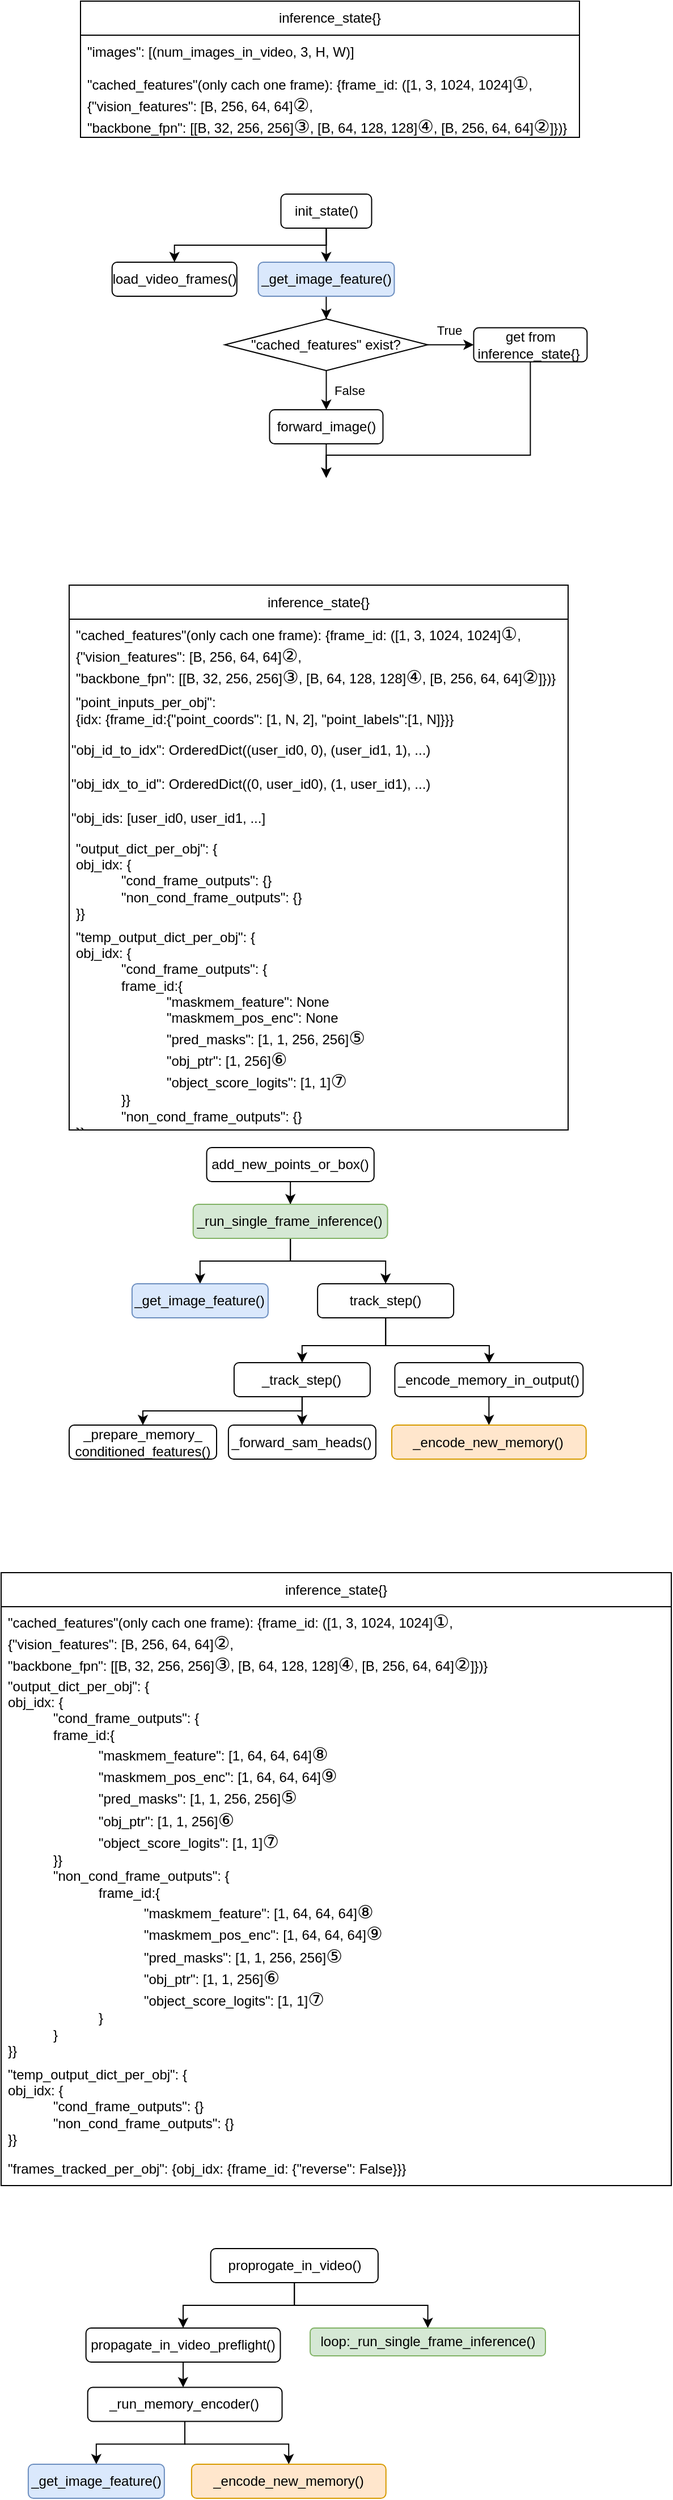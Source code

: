 <mxfile version="26.2.2">
  <diagram name="Page-1" id="90zGWC1KugrScvKNjO5u">
    <mxGraphModel dx="4711" dy="3804" grid="1" gridSize="10" guides="1" tooltips="1" connect="1" arrows="1" fold="1" page="1" pageScale="1" pageWidth="850" pageHeight="1100" math="1" shadow="0">
      <root>
        <mxCell id="0" />
        <mxCell id="1" parent="0" />
        <mxCell id="1BHp1x5xrMASlnG4zFDI-4" style="edgeStyle=orthogonalEdgeStyle;rounded=0;orthogonalLoop=1;jettySize=auto;html=1;entryX=0.5;entryY=0;entryDx=0;entryDy=0;" parent="1" source="1BHp1x5xrMASlnG4zFDI-1" edge="1">
          <mxGeometry relative="1" as="geometry">
            <mxPoint x="-523.27" y="-1740" as="targetPoint" />
          </mxGeometry>
        </mxCell>
        <mxCell id="1BHp1x5xrMASlnG4zFDI-1" value="forward_image()" style="rounded=1;whiteSpace=wrap;html=1;" parent="1" vertex="1">
          <mxGeometry x="-573.27" y="-1800" width="100" height="30" as="geometry" />
        </mxCell>
        <mxCell id="1BHp1x5xrMASlnG4zFDI-10" style="edgeStyle=elbowEdgeStyle;rounded=0;orthogonalLoop=1;jettySize=auto;html=1;exitX=0.5;exitY=1;exitDx=0;exitDy=0;elbow=vertical;" parent="1" source="1BHp1x5xrMASlnG4zFDI-2" target="1BHp1x5xrMASlnG4zFDI-9" edge="1">
          <mxGeometry relative="1" as="geometry" />
        </mxCell>
        <mxCell id="1BHp1x5xrMASlnG4zFDI-12" style="edgeStyle=orthogonalEdgeStyle;rounded=0;orthogonalLoop=1;jettySize=auto;html=1;entryX=0.5;entryY=0;entryDx=0;entryDy=0;" parent="1" source="1BHp1x5xrMASlnG4zFDI-2" target="1BHp1x5xrMASlnG4zFDI-11" edge="1">
          <mxGeometry relative="1" as="geometry" />
        </mxCell>
        <mxCell id="1BHp1x5xrMASlnG4zFDI-2" value="init_state()" style="rounded=1;whiteSpace=wrap;html=1;" parent="1" vertex="1">
          <mxGeometry x="-563.27" y="-1990" width="80" height="30" as="geometry" />
        </mxCell>
        <mxCell id="1BHp1x5xrMASlnG4zFDI-9" value="load_video_frames()" style="rounded=1;whiteSpace=wrap;html=1;" parent="1" vertex="1">
          <mxGeometry x="-712.15" y="-1930" width="110" height="30" as="geometry" />
        </mxCell>
        <mxCell id="1BHp1x5xrMASlnG4zFDI-14" style="edgeStyle=orthogonalEdgeStyle;rounded=0;orthogonalLoop=1;jettySize=auto;html=1;entryX=0.5;entryY=0;entryDx=0;entryDy=0;" parent="1" source="1BHp1x5xrMASlnG4zFDI-11" target="1BHp1x5xrMASlnG4zFDI-13" edge="1">
          <mxGeometry relative="1" as="geometry" />
        </mxCell>
        <mxCell id="1BHp1x5xrMASlnG4zFDI-11" value="_get_image_feature()" style="rounded=1;whiteSpace=wrap;html=1;fillColor=#dae8fc;strokeColor=#6c8ebf;" parent="1" vertex="1">
          <mxGeometry x="-583.27" y="-1930" width="120" height="30" as="geometry" />
        </mxCell>
        <mxCell id="1BHp1x5xrMASlnG4zFDI-15" style="edgeStyle=orthogonalEdgeStyle;rounded=0;orthogonalLoop=1;jettySize=auto;html=1;entryX=0.5;entryY=0;entryDx=0;entryDy=0;" parent="1" source="1BHp1x5xrMASlnG4zFDI-13" target="1BHp1x5xrMASlnG4zFDI-1" edge="1">
          <mxGeometry relative="1" as="geometry" />
        </mxCell>
        <mxCell id="1BHp1x5xrMASlnG4zFDI-16" value="False" style="edgeLabel;html=1;align=center;verticalAlign=middle;resizable=0;points=[];" parent="1BHp1x5xrMASlnG4zFDI-15" vertex="1" connectable="0">
          <mxGeometry x="-0.309" relative="1" as="geometry">
            <mxPoint x="20" y="5" as="offset" />
          </mxGeometry>
        </mxCell>
        <mxCell id="1BHp1x5xrMASlnG4zFDI-17" style="edgeStyle=orthogonalEdgeStyle;rounded=0;orthogonalLoop=1;jettySize=auto;html=1;entryX=0;entryY=0.5;entryDx=0;entryDy=0;" parent="1" source="1BHp1x5xrMASlnG4zFDI-13" target="1BHp1x5xrMASlnG4zFDI-19" edge="1">
          <mxGeometry relative="1" as="geometry">
            <mxPoint x="-373.27" y="-1857.25" as="targetPoint" />
          </mxGeometry>
        </mxCell>
        <mxCell id="1BHp1x5xrMASlnG4zFDI-18" value="True" style="edgeLabel;html=1;align=center;verticalAlign=middle;resizable=0;points=[];" parent="1BHp1x5xrMASlnG4zFDI-17" vertex="1" connectable="0">
          <mxGeometry x="-0.086" y="-1" relative="1" as="geometry">
            <mxPoint y="-14" as="offset" />
          </mxGeometry>
        </mxCell>
        <mxCell id="1BHp1x5xrMASlnG4zFDI-13" value="&quot;cached_features&quot; exist?" style="rhombus;whiteSpace=wrap;html=1;" parent="1" vertex="1">
          <mxGeometry x="-612.71" y="-1880" width="178.88" height="45.5" as="geometry" />
        </mxCell>
        <mxCell id="1BHp1x5xrMASlnG4zFDI-40" style="edgeStyle=orthogonalEdgeStyle;rounded=0;orthogonalLoop=1;jettySize=auto;html=1;entryX=0.5;entryY=0;entryDx=0;entryDy=0;" parent="1" source="1BHp1x5xrMASlnG4zFDI-19" edge="1">
          <mxGeometry relative="1" as="geometry">
            <Array as="points">
              <mxPoint x="-343.27" y="-1760" />
              <mxPoint x="-523.27" y="-1760" />
            </Array>
            <mxPoint x="-523.27" y="-1740" as="targetPoint" />
          </mxGeometry>
        </mxCell>
        <mxCell id="1BHp1x5xrMASlnG4zFDI-19" value="get from inference_state{}&amp;nbsp;" style="rounded=1;whiteSpace=wrap;html=1;" parent="1" vertex="1">
          <mxGeometry x="-393.27" y="-1872.25" width="100" height="30" as="geometry" />
        </mxCell>
        <mxCell id="1BHp1x5xrMASlnG4zFDI-51" style="edgeStyle=orthogonalEdgeStyle;rounded=0;orthogonalLoop=1;jettySize=auto;html=1;entryX=0.5;entryY=0;entryDx=0;entryDy=0;" parent="1" source="1BHp1x5xrMASlnG4zFDI-41" target="1BHp1x5xrMASlnG4zFDI-49" edge="1">
          <mxGeometry relative="1" as="geometry" />
        </mxCell>
        <mxCell id="1BHp1x5xrMASlnG4zFDI-41" value="add_new_points_or_box()" style="rounded=1;whiteSpace=wrap;html=1;" parent="1" vertex="1">
          <mxGeometry x="-628.75" y="-1150" width="147.62" height="30" as="geometry" />
        </mxCell>
        <mxCell id="1BHp1x5xrMASlnG4zFDI-53" style="edgeStyle=orthogonalEdgeStyle;rounded=0;orthogonalLoop=1;jettySize=auto;html=1;entryX=0.5;entryY=0;entryDx=0;entryDy=0;" parent="1" source="1BHp1x5xrMASlnG4zFDI-49" target="1BHp1x5xrMASlnG4zFDI-52" edge="1">
          <mxGeometry relative="1" as="geometry" />
        </mxCell>
        <mxCell id="1BHp1x5xrMASlnG4zFDI-55" style="edgeStyle=orthogonalEdgeStyle;rounded=0;orthogonalLoop=1;jettySize=auto;html=1;entryX=0.5;entryY=0;entryDx=0;entryDy=0;" parent="1" source="1BHp1x5xrMASlnG4zFDI-49" target="1BHp1x5xrMASlnG4zFDI-54" edge="1">
          <mxGeometry relative="1" as="geometry" />
        </mxCell>
        <mxCell id="1BHp1x5xrMASlnG4zFDI-49" value="_run_single_frame_inference()" style="rounded=1;whiteSpace=wrap;html=1;fillColor=#d5e8d4;strokeColor=#82b366;" parent="1" vertex="1">
          <mxGeometry x="-640.65" y="-1100" width="171.43" height="30" as="geometry" />
        </mxCell>
        <mxCell id="1BHp1x5xrMASlnG4zFDI-52" value="_get_image_feature()" style="rounded=1;whiteSpace=wrap;html=1;fillColor=#dae8fc;strokeColor=#6c8ebf;" parent="1" vertex="1">
          <mxGeometry x="-694.56" y="-1030" width="120" height="30" as="geometry" />
        </mxCell>
        <mxCell id="1BHp1x5xrMASlnG4zFDI-58" style="edgeStyle=orthogonalEdgeStyle;rounded=0;orthogonalLoop=1;jettySize=auto;html=1;entryX=0.5;entryY=0;entryDx=0;entryDy=0;" parent="1" source="1BHp1x5xrMASlnG4zFDI-54" target="1BHp1x5xrMASlnG4zFDI-56" edge="1">
          <mxGeometry relative="1" as="geometry">
            <Array as="points">
              <mxPoint x="-470.56" y="-975.5" />
              <mxPoint x="-544.56" y="-975.5" />
            </Array>
          </mxGeometry>
        </mxCell>
        <mxCell id="1BHp1x5xrMASlnG4zFDI-59" style="edgeStyle=orthogonalEdgeStyle;rounded=0;orthogonalLoop=1;jettySize=auto;html=1;entryX=0.501;entryY=0.014;entryDx=0;entryDy=0;entryPerimeter=0;" parent="1" source="1BHp1x5xrMASlnG4zFDI-54" target="1BHp1x5xrMASlnG4zFDI-57" edge="1">
          <mxGeometry relative="1" as="geometry">
            <Array as="points">
              <mxPoint x="-470.56" y="-975.5" />
              <mxPoint x="-379.56" y="-975.5" />
              <mxPoint x="-379.56" y="-965.5" />
              <mxPoint x="-379.56" y="-965.5" />
            </Array>
          </mxGeometry>
        </mxCell>
        <mxCell id="1BHp1x5xrMASlnG4zFDI-54" value="track_step()" style="rounded=1;whiteSpace=wrap;html=1;" parent="1" vertex="1">
          <mxGeometry x="-530.94" y="-1030" width="120" height="30" as="geometry" />
        </mxCell>
        <mxCell id="1BHp1x5xrMASlnG4zFDI-62" style="edgeStyle=orthogonalEdgeStyle;rounded=0;orthogonalLoop=1;jettySize=auto;html=1;entryX=0.5;entryY=0;entryDx=0;entryDy=0;" parent="1" source="1BHp1x5xrMASlnG4zFDI-56" target="1BHp1x5xrMASlnG4zFDI-61" edge="1">
          <mxGeometry relative="1" as="geometry" />
        </mxCell>
        <mxCell id="1BHp1x5xrMASlnG4zFDI-63" style="edgeStyle=elbowEdgeStyle;rounded=0;orthogonalLoop=1;jettySize=auto;html=1;exitX=0.5;exitY=1;exitDx=0;exitDy=0;entryX=0.5;entryY=0;entryDx=0;entryDy=0;elbow=vertical;" parent="1" source="1BHp1x5xrMASlnG4zFDI-56" target="1BHp1x5xrMASlnG4zFDI-60" edge="1">
          <mxGeometry relative="1" as="geometry" />
        </mxCell>
        <mxCell id="1BHp1x5xrMASlnG4zFDI-56" value="_track_step()" style="rounded=1;whiteSpace=wrap;html=1;" parent="1" vertex="1">
          <mxGeometry x="-604.56" y="-960.5" width="120" height="30" as="geometry" />
        </mxCell>
        <mxCell id="R3hHPSUkQKhepAJ5HueX-5" style="edgeStyle=orthogonalEdgeStyle;rounded=0;orthogonalLoop=1;jettySize=auto;html=1;entryX=0.5;entryY=0;entryDx=0;entryDy=0;" parent="1" source="1BHp1x5xrMASlnG4zFDI-57" target="R3hHPSUkQKhepAJ5HueX-4" edge="1">
          <mxGeometry relative="1" as="geometry" />
        </mxCell>
        <mxCell id="1BHp1x5xrMASlnG4zFDI-57" value="_encode_memory_in_output()" style="rounded=1;whiteSpace=wrap;html=1;" parent="1" vertex="1">
          <mxGeometry x="-462.81" y="-960.5" width="166" height="30" as="geometry" />
        </mxCell>
        <mxCell id="1BHp1x5xrMASlnG4zFDI-60" value="_prepare_memory&lt;span style=&quot;background-color: transparent; color: light-dark(rgb(0, 0, 0), rgb(255, 255, 255));&quot;&gt;_&lt;/span&gt;&lt;div&gt;&lt;span style=&quot;background-color: transparent; color: light-dark(rgb(0, 0, 0), rgb(255, 255, 255));&quot;&gt;conditioned_features()&lt;/span&gt;&lt;/div&gt;" style="rounded=1;whiteSpace=wrap;html=1;" parent="1" vertex="1">
          <mxGeometry x="-750" y="-905.5" width="130" height="30" as="geometry" />
        </mxCell>
        <mxCell id="1BHp1x5xrMASlnG4zFDI-61" value="&lt;div&gt;&lt;span style=&quot;background-color: transparent; color: light-dark(rgb(0, 0, 0), rgb(255, 255, 255));&quot;&gt;_forward_sam_heads()&lt;/span&gt;&lt;/div&gt;" style="rounded=1;whiteSpace=wrap;html=1;" parent="1" vertex="1">
          <mxGeometry x="-609.56" y="-905.5" width="130" height="30" as="geometry" />
        </mxCell>
        <mxCell id="pUKcsU2A9KQZMIsi_CL6-5" style="edgeStyle=orthogonalEdgeStyle;rounded=0;orthogonalLoop=1;jettySize=auto;html=1;entryX=0.5;entryY=0;entryDx=0;entryDy=0;" parent="1" source="pUKcsU2A9KQZMIsi_CL6-4" target="pUKcsU2A9KQZMIsi_CL6-7" edge="1">
          <mxGeometry relative="1" as="geometry">
            <mxPoint x="-551.38" y="-125.5" as="targetPoint" />
          </mxGeometry>
        </mxCell>
        <mxCell id="pUKcsU2A9KQZMIsi_CL6-8" style="edgeStyle=orthogonalEdgeStyle;rounded=0;orthogonalLoop=1;jettySize=auto;html=1;" parent="1" source="pUKcsU2A9KQZMIsi_CL6-4" target="pUKcsU2A9KQZMIsi_CL6-6" edge="1">
          <mxGeometry relative="1" as="geometry" />
        </mxCell>
        <mxCell id="pUKcsU2A9KQZMIsi_CL6-4" value="proprogate_in_video()" style="rounded=1;whiteSpace=wrap;html=1;" parent="1" vertex="1">
          <mxGeometry x="-625.19" y="-180" width="147.62" height="30" as="geometry" />
        </mxCell>
        <mxCell id="pUKcsU2A9KQZMIsi_CL6-9" style="edgeStyle=orthogonalEdgeStyle;rounded=0;orthogonalLoop=1;jettySize=auto;html=1;" parent="1" source="pUKcsU2A9KQZMIsi_CL6-6" edge="1">
          <mxGeometry relative="1" as="geometry">
            <mxPoint x="-649.475" y="-57.75" as="targetPoint" />
          </mxGeometry>
        </mxCell>
        <mxCell id="pUKcsU2A9KQZMIsi_CL6-6" value="propagate_in_video_preflight()" style="rounded=1;whiteSpace=wrap;html=1;" parent="1" vertex="1">
          <mxGeometry x="-735.19" y="-110" width="171.43" height="30" as="geometry" />
        </mxCell>
        <mxCell id="pUKcsU2A9KQZMIsi_CL6-7" value="loop:_run_single_frame_inference()" style="rounded=1;whiteSpace=wrap;html=1;fillColor=#d5e8d4;strokeColor=#82b366;" parent="1" vertex="1">
          <mxGeometry x="-537.48" y="-110" width="207.48" height="24.5" as="geometry" />
        </mxCell>
        <mxCell id="pUKcsU2A9KQZMIsi_CL6-11" style="edgeStyle=orthogonalEdgeStyle;rounded=0;orthogonalLoop=1;jettySize=auto;html=1;entryX=0.5;entryY=0;entryDx=0;entryDy=0;" parent="1" source="pUKcsU2A9KQZMIsi_CL6-10" target="pUKcsU2A9KQZMIsi_CL6-12" edge="1">
          <mxGeometry relative="1" as="geometry">
            <mxPoint x="-647.955" y="2.25" as="targetPoint" />
          </mxGeometry>
        </mxCell>
        <mxCell id="pUKcsU2A9KQZMIsi_CL6-89" style="edgeStyle=orthogonalEdgeStyle;rounded=0;orthogonalLoop=1;jettySize=auto;html=1;entryX=0.5;entryY=0;entryDx=0;entryDy=0;" parent="1" source="pUKcsU2A9KQZMIsi_CL6-10" target="pUKcsU2A9KQZMIsi_CL6-88" edge="1">
          <mxGeometry relative="1" as="geometry" />
        </mxCell>
        <mxCell id="pUKcsU2A9KQZMIsi_CL6-10" value="_run_memory_encoder()" style="rounded=1;whiteSpace=wrap;html=1;" parent="1" vertex="1">
          <mxGeometry x="-733.67" y="-57.75" width="171.43" height="30" as="geometry" />
        </mxCell>
        <mxCell id="pUKcsU2A9KQZMIsi_CL6-12" value="_encode_new_memory()" style="rounded=1;whiteSpace=wrap;html=1;fillColor=#ffe6cc;strokeColor=#d79b00;" parent="1" vertex="1">
          <mxGeometry x="-642.07" y="10" width="171.43" height="30" as="geometry" />
        </mxCell>
        <mxCell id="pUKcsU2A9KQZMIsi_CL6-88" value="_get_image_feature()" style="rounded=1;whiteSpace=wrap;html=1;fillColor=#dae8fc;strokeColor=#6c8ebf;" parent="1" vertex="1">
          <mxGeometry x="-786.07" y="10" width="120" height="30" as="geometry" />
        </mxCell>
        <mxCell id="pUKcsU2A9KQZMIsi_CL6-90" value="inference_state{}" style="swimlane;fontStyle=0;childLayout=stackLayout;horizontal=1;startSize=30;horizontalStack=0;resizeParent=1;resizeParentMax=0;resizeLast=0;collapsible=1;marginBottom=0;whiteSpace=wrap;html=1;" parent="1" vertex="1">
          <mxGeometry x="-810" y="-775.5" width="591" height="540" as="geometry">
            <mxRectangle x="40" y="-470" width="130" height="30" as="alternateBounds" />
          </mxGeometry>
        </mxCell>
        <mxCell id="guHkgU0TJHjM7RDU8Eag-1" value="&quot;cached_features&quot;(only cach one frame): {frame_&lt;span style=&quot;background-color: transparent; color: light-dark(rgb(0, 0, 0), rgb(255, 255, 255));&quot;&gt;id:&amp;nbsp;&lt;/span&gt;&lt;span style=&quot;background-color: transparent; color: light-dark(rgb(0, 0, 0), rgb(255, 255, 255));&quot;&gt;(&lt;/span&gt;&lt;span style=&quot;background-color: transparent; color: light-dark(rgb(0, 0, 0), rgb(255, 255, 255));&quot;&gt;[1, 3, 1024, 1024]&lt;/span&gt;&lt;span style=&quot;font-family: &amp;quot;Times New Roman&amp;quot;; font-size: medium; text-align: center;&quot;&gt;①&lt;/span&gt;&lt;span style=&quot;background-color: transparent; color: light-dark(rgb(0, 0, 0), rgb(255, 255, 255));&quot;&gt;,&amp;nbsp;&lt;/span&gt;&lt;div&gt;&lt;div&gt;&lt;span style=&quot;background-color: transparent; color: light-dark(rgb(0, 0, 0), rgb(255, 255, 255));&quot;&gt;{&lt;/span&gt;&lt;span style=&quot;background-color: transparent; color: light-dark(rgb(0, 0, 0), rgb(255, 255, 255));&quot;&gt;&quot;vision_features&quot;: [B, 256, 64, 64]&lt;/span&gt;&lt;span style=&quot;font-family: &amp;quot;Times New Roman&amp;quot;; font-size: medium; text-align: center; background-color: transparent; color: light-dark(rgb(0, 0, 0), rgb(255, 255, 255));&quot;&gt;②&lt;/span&gt;&lt;span style=&quot;background-color: transparent; color: light-dark(rgb(0, 0, 0), rgb(255, 255, 255));&quot;&gt;,&lt;/span&gt;&lt;/div&gt;&lt;/div&gt;&lt;div&gt;&lt;div&gt;&quot;backbone_fpn&quot;: [[B, 32, 256, 256]&lt;span style=&quot;font-family: &amp;quot;Times New Roman&amp;quot;; font-size: medium; text-align: center; background-color: transparent; color: light-dark(rgb(0, 0, 0), rgb(255, 255, 255));&quot;&gt;③&lt;/span&gt;&lt;span style=&quot;background-color: transparent; color: light-dark(rgb(0, 0, 0), rgb(255, 255, 255));&quot;&gt;, [B, 64, 128, 128]&lt;/span&gt;&lt;span style=&quot;font-family: &amp;quot;Times New Roman&amp;quot;; font-size: medium; text-align: center; background-color: transparent; color: light-dark(rgb(0, 0, 0), rgb(255, 255, 255));&quot;&gt;④&lt;/span&gt;&lt;span style=&quot;background-color: transparent; color: light-dark(rgb(0, 0, 0), rgb(255, 255, 255));&quot;&gt;, [B, 256, 64, 64]&lt;/span&gt;&lt;span style=&quot;font-family: &amp;quot;Times New Roman&amp;quot;; font-size: medium; text-align: center;&quot;&gt;②&lt;/span&gt;&lt;span style=&quot;background-color: transparent; color: light-dark(rgb(0, 0, 0), rgb(255, 255, 255));&quot;&gt;]&lt;/span&gt;&lt;span style=&quot;background-color: transparent; color: light-dark(rgb(0, 0, 0), rgb(255, 255, 255));&quot;&gt;}&lt;/span&gt;&lt;span style=&quot;background-color: transparent; color: light-dark(rgb(0, 0, 0), rgb(255, 255, 255));&quot;&gt;)}&lt;/span&gt;&lt;/div&gt;&lt;/div&gt;" style="text;strokeColor=none;fillColor=none;align=left;verticalAlign=middle;spacingLeft=4;spacingRight=4;overflow=hidden;points=[[0,0.5],[1,0.5]];portConstraint=eastwest;rotatable=0;whiteSpace=wrap;html=1;" parent="pUKcsU2A9KQZMIsi_CL6-90" vertex="1">
          <mxGeometry y="30" width="591" height="60" as="geometry" />
        </mxCell>
        <mxCell id="pUKcsU2A9KQZMIsi_CL6-92" value="&quot;output_dict_per_obj&quot;: {&lt;div&gt;obj_idx&lt;span style=&quot;background-color: transparent; color: light-dark(rgb(0, 0, 0), rgb(255, 255, 255));&quot;&gt;: {&lt;/span&gt;&lt;/div&gt;&lt;blockquote style=&quot;margin: 0 0 0 40px; border: none; padding: 0px;&quot;&gt;&lt;div&gt;&lt;span style=&quot;background-color: transparent; color: light-dark(rgb(0, 0, 0), rgb(255, 255, 255));&quot;&gt;&quot;cond_frame_outputs&quot;: {&lt;/span&gt;&lt;/div&gt;&lt;div&gt;&lt;span style=&quot;background-color: transparent; color: light-dark(rgb(0, 0, 0), rgb(255, 255, 255));&quot;&gt;frame_id:{&lt;/span&gt;&lt;/div&gt;&lt;/blockquote&gt;&lt;blockquote style=&quot;margin: 0 0 0 40px; border: none; padding: 0px;&quot;&gt;&lt;blockquote style=&quot;margin: 0 0 0 40px; border: none; padding: 0px;&quot;&gt;&lt;div&gt;&lt;span style=&quot;background-color: transparent; color: light-dark(rgb(0, 0, 0), rgb(255, 255, 255));&quot;&gt;&quot;maskmem_feature&quot;: [1, 64, 64, 64]&lt;/span&gt;&lt;span style=&quot;font-family: &amp;quot;Times New Roman&amp;quot;; font-size: medium; text-align: center; background-color: transparent; color: light-dark(rgb(0, 0, 0), rgb(255, 255, 255));&quot;&gt;⑧&lt;/span&gt;&lt;/div&gt;&lt;/blockquote&gt;&lt;blockquote style=&quot;margin: 0 0 0 40px; border: none; padding: 0px;&quot;&gt;&lt;div&gt;&lt;span style=&quot;background-color: transparent; color: light-dark(rgb(0, 0, 0), rgb(255, 255, 255));&quot;&gt;&quot;maskmem_pos_enc&quot;: [&lt;/span&gt;&lt;span style=&quot;background-color: transparent; color: light-dark(rgb(0, 0, 0), rgb(255, 255, 255));&quot;&gt;1, 64, 64, 64&lt;/span&gt;&lt;span style=&quot;background-color: transparent; color: light-dark(rgb(0, 0, 0), rgb(255, 255, 255));&quot;&gt;]&lt;/span&gt;&lt;span style=&quot;font-family: &amp;quot;Times New Roman&amp;quot;; font-size: medium; text-align: center; background-color: transparent; color: light-dark(rgb(0, 0, 0), rgb(255, 255, 255));&quot;&gt;⑨&lt;/span&gt;&lt;/div&gt;&lt;/blockquote&gt;&lt;blockquote style=&quot;margin: 0 0 0 40px; border: none; padding: 0px;&quot;&gt;&lt;div&gt;&lt;span style=&quot;background-color: transparent; color: light-dark(rgb(0, 0, 0), rgb(255, 255, 255));&quot;&gt;&quot;pred_masks&quot;: [1, 1, 256, 256]&lt;/span&gt;&lt;span style=&quot;font-family: &amp;quot;Times New Roman&amp;quot;; font-size: medium; text-align: center; background-color: transparent; color: light-dark(rgb(0, 0, 0), rgb(255, 255, 255));&quot;&gt;⑤&lt;/span&gt;&lt;/div&gt;&lt;div&gt;&lt;span style=&quot;background-color: transparent; color: light-dark(rgb(0, 0, 0), rgb(255, 255, 255));&quot;&gt;&quot;obj_ptr&quot;: [1, 1, 256]&lt;/span&gt;&lt;span style=&quot;font-family: &amp;quot;Times New Roman&amp;quot;; font-size: medium; text-align: center; background-color: transparent; color: light-dark(rgb(0, 0, 0), rgb(255, 255, 255));&quot;&gt;⑥&lt;/span&gt;&lt;/div&gt;&lt;div&gt;&lt;span style=&quot;background-color: transparent; color: light-dark(rgb(0, 0, 0), rgb(255, 255, 255));&quot;&gt;&quot;object_score_logits&quot;: [1, 1]&lt;/span&gt;&lt;span style=&quot;font-family: &amp;quot;Times New Roman&amp;quot;; font-size: medium; text-align: center; background-color: transparent; color: light-dark(rgb(0, 0, 0), rgb(255, 255, 255));&quot;&gt;⑦&lt;/span&gt;&lt;/div&gt;&lt;/blockquote&gt;&lt;/blockquote&gt;&lt;blockquote style=&quot;margin: 0 0 0 40px; border: none; padding: 0px;&quot;&gt;&lt;div&gt;&lt;span style=&quot;background-color: transparent; color: light-dark(rgb(0, 0, 0), rgb(255, 255, 255));&quot;&gt;}&lt;/span&gt;&lt;span style=&quot;background-color: transparent; color: light-dark(rgb(0, 0, 0), rgb(255, 255, 255));&quot;&gt;}&lt;/span&gt;&lt;/div&gt;&lt;div&gt;&lt;span style=&quot;background-color: transparent; color: light-dark(rgb(0, 0, 0), rgb(255, 255, 255));&quot;&gt;&quot;non_&lt;/span&gt;&lt;span style=&quot;background-color: transparent; color: light-dark(rgb(0, 0, 0), rgb(255, 255, 255));&quot;&gt;cond_frame_outputs&lt;/span&gt;&lt;span style=&quot;background-color: transparent; color: light-dark(rgb(0, 0, 0), rgb(255, 255, 255));&quot;&gt;&quot;: {&lt;/span&gt;&lt;blockquote style=&quot;margin: 0px 0px 0px 40px; border: none; padding: 0px;&quot;&gt;&lt;span style=&quot;background-color: transparent; color: light-dark(rgb(0, 0, 0), rgb(255, 255, 255));&quot;&gt;frame_id:{&lt;/span&gt;&lt;/blockquote&gt;&lt;blockquote style=&quot;margin: 0px 0px 0px 40px; border: none; padding: 0px;&quot;&gt;&lt;blockquote style=&quot;margin: 0px 0px 0px 40px; border: none; padding: 0px;&quot;&gt;&lt;span style=&quot;background-color: transparent; color: light-dark(rgb(0, 0, 0), rgb(255, 255, 255));&quot;&gt;&quot;maskmem_feature&quot;: [1, 64, 64, 64]&lt;/span&gt;&lt;span style=&quot;font-family: &amp;quot;Times New Roman&amp;quot;; font-size: medium; text-align: center; background-color: transparent; color: light-dark(rgb(0, 0, 0), rgb(255, 255, 255));&quot;&gt;⑧&lt;/span&gt;&lt;/blockquote&gt;&lt;blockquote style=&quot;margin: 0px 0px 0px 40px; border: none; padding: 0px;&quot;&gt;&lt;span style=&quot;background-color: transparent; color: light-dark(rgb(0, 0, 0), rgb(255, 255, 255));&quot;&gt;&quot;maskmem_pos_enc&quot;: [&lt;/span&gt;&lt;span style=&quot;background-color: transparent; color: light-dark(rgb(0, 0, 0), rgb(255, 255, 255));&quot;&gt;1, 64, 64, 64&lt;/span&gt;&lt;span style=&quot;background-color: transparent; color: light-dark(rgb(0, 0, 0), rgb(255, 255, 255));&quot;&gt;]&lt;/span&gt;&lt;span style=&quot;font-family: &amp;quot;Times New Roman&amp;quot;; font-size: medium; text-align: center; background-color: transparent; color: light-dark(rgb(0, 0, 0), rgb(255, 255, 255));&quot;&gt;⑨&lt;/span&gt;&lt;/blockquote&gt;&lt;blockquote style=&quot;margin: 0px 0px 0px 40px; border: none; padding: 0px;&quot;&gt;&lt;div&gt;&lt;span style=&quot;background-color: transparent; color: light-dark(rgb(0, 0, 0), rgb(255, 255, 255));&quot;&gt;&quot;pred_masks&quot;: [1, 1, 256, 256]&lt;/span&gt;&lt;span style=&quot;font-family: &amp;quot;Times New Roman&amp;quot;; font-size: medium; text-align: center; background-color: transparent; color: light-dark(rgb(0, 0, 0), rgb(255, 255, 255));&quot;&gt;⑤&lt;/span&gt;&lt;/div&gt;&lt;div&gt;&lt;span style=&quot;background-color: transparent; color: light-dark(rgb(0, 0, 0), rgb(255, 255, 255));&quot;&gt;&quot;obj_ptr&quot;: [1, 1, 256]&lt;/span&gt;&lt;span style=&quot;font-family: &amp;quot;Times New Roman&amp;quot;; font-size: medium; text-align: center; background-color: transparent; color: light-dark(rgb(0, 0, 0), rgb(255, 255, 255));&quot;&gt;⑥&lt;/span&gt;&lt;/div&gt;&lt;div&gt;&lt;span style=&quot;background-color: transparent; color: light-dark(rgb(0, 0, 0), rgb(255, 255, 255));&quot;&gt;&quot;object_score_logits&quot;: [1, 1]&lt;/span&gt;&lt;span style=&quot;font-family: &amp;quot;Times New Roman&amp;quot;; font-size: medium; text-align: center; background-color: transparent; color: light-dark(rgb(0, 0, 0), rgb(255, 255, 255));&quot;&gt;⑦&lt;/span&gt;&lt;/div&gt;&lt;/blockquote&gt;&lt;/blockquote&gt;&lt;blockquote style=&quot;margin: 0px 0px 0px 40px; border: none; padding: 0px;&quot;&gt;&lt;span style=&quot;background-color: transparent; color: light-dark(rgb(0, 0, 0), rgb(255, 255, 255));&quot;&gt;}&lt;/span&gt;&lt;/blockquote&gt;&lt;span style=&quot;background-color: transparent; color: light-dark(rgb(0, 0, 0), rgb(255, 255, 255));&quot;&gt;}&lt;/span&gt;&lt;/div&gt;&lt;/blockquote&gt;&lt;span style=&quot;background-color: transparent; color: light-dark(rgb(0, 0, 0), rgb(255, 255, 255));&quot;&gt;}}&lt;/span&gt;&lt;br&gt;&lt;blockquote style=&quot;margin: 0 0 0 40px; border: none; padding: 0px;&quot;&gt;&lt;div&gt;&lt;br&gt;&lt;/div&gt;&lt;/blockquote&gt;" style="text;strokeColor=none;fillColor=none;align=left;verticalAlign=middle;spacingLeft=4;spacingRight=4;overflow=hidden;points=[[0,0.5],[1,0.5]];portConstraint=eastwest;rotatable=0;whiteSpace=wrap;html=1;" parent="pUKcsU2A9KQZMIsi_CL6-90" vertex="1">
          <mxGeometry y="90" width="591" height="340" as="geometry" />
        </mxCell>
        <mxCell id="guHkgU0TJHjM7RDU8Eag-2" value="&quot;temp_output_dict_per_obj&quot;: {&lt;div&gt;obj_idx&lt;span style=&quot;background-color: transparent; color: light-dark(rgb(0, 0, 0), rgb(255, 255, 255));&quot;&gt;: {&lt;/span&gt;&lt;/div&gt;&lt;blockquote style=&quot;margin: 0 0 0 40px; border: none; padding: 0px;&quot;&gt;&lt;div&gt;&lt;span style=&quot;background-color: transparent; color: light-dark(rgb(0, 0, 0), rgb(255, 255, 255));&quot;&gt;&quot;cond_frame_outputs&quot;: {&lt;/span&gt;&lt;span style=&quot;background-color: transparent; color: light-dark(rgb(0, 0, 0), rgb(255, 255, 255));&quot;&gt;}&lt;/span&gt;&lt;/div&gt;&lt;/blockquote&gt;&lt;blockquote style=&quot;margin: 0 0 0 40px; border: none; padding: 0px;&quot;&gt;&lt;div&gt;&lt;span style=&quot;background-color: transparent; color: light-dark(rgb(0, 0, 0), rgb(255, 255, 255));&quot;&gt;&quot;non_&lt;/span&gt;&lt;span style=&quot;background-color: transparent; color: light-dark(rgb(0, 0, 0), rgb(255, 255, 255));&quot;&gt;cond_frame_outputs&lt;/span&gt;&lt;span style=&quot;background-color: transparent; color: light-dark(rgb(0, 0, 0), rgb(255, 255, 255));&quot;&gt;&quot;: {&lt;/span&gt;&lt;span style=&quot;background-color: transparent; color: light-dark(rgb(0, 0, 0), rgb(255, 255, 255));&quot;&gt;}&lt;/span&gt;&lt;/div&gt;&lt;/blockquote&gt;&lt;span style=&quot;background-color: transparent; color: light-dark(rgb(0, 0, 0), rgb(255, 255, 255));&quot;&gt;}}&lt;/span&gt;" style="text;strokeColor=none;fillColor=none;align=left;verticalAlign=middle;spacingLeft=4;spacingRight=4;overflow=hidden;points=[[0,0.5],[1,0.5]];portConstraint=eastwest;rotatable=0;whiteSpace=wrap;html=1;" parent="pUKcsU2A9KQZMIsi_CL6-90" vertex="1">
          <mxGeometry y="430" width="591" height="80" as="geometry" />
        </mxCell>
        <mxCell id="guHkgU0TJHjM7RDU8Eag-3" value="&quot;frames_tracked_per_obj&quot;: {&lt;span style=&quot;background-color: transparent; color: light-dark(rgb(0, 0, 0), rgb(255, 255, 255));&quot;&gt;obj_idx&lt;/span&gt;&lt;span style=&quot;background-color: transparent; color: light-dark(rgb(0, 0, 0), rgb(255, 255, 255));&quot;&gt;: {&lt;/span&gt;&lt;span style=&quot;background-color: transparent; color: light-dark(rgb(0, 0, 0), rgb(255, 255, 255));&quot;&gt;frame_id: {&quot;reverse&quot;: False&lt;/span&gt;&lt;span style=&quot;background-color: transparent; color: light-dark(rgb(0, 0, 0), rgb(255, 255, 255));&quot;&gt;}&lt;/span&gt;&lt;span style=&quot;background-color: transparent; color: light-dark(rgb(0, 0, 0), rgb(255, 255, 255));&quot;&gt;}}&lt;/span&gt;" style="text;strokeColor=none;fillColor=none;align=left;verticalAlign=middle;spacingLeft=4;spacingRight=4;overflow=hidden;points=[[0,0.5],[1,0.5]];portConstraint=eastwest;rotatable=0;whiteSpace=wrap;html=1;" parent="pUKcsU2A9KQZMIsi_CL6-90" vertex="1">
          <mxGeometry y="510" width="591" height="30" as="geometry" />
        </mxCell>
        <mxCell id="R3hHPSUkQKhepAJ5HueX-4" value="_encode_new_memory()" style="rounded=1;whiteSpace=wrap;html=1;fillColor=#ffe6cc;strokeColor=#d79b00;" parent="1" vertex="1">
          <mxGeometry x="-465.53" y="-905.5" width="171.43" height="30" as="geometry" />
        </mxCell>
        <mxCell id="1uwC2qCaJZA9DMWB3XD2-1" value="inference_state{}" style="swimlane;fontStyle=0;childLayout=stackLayout;horizontal=1;startSize=30;horizontalStack=0;resizeParent=1;resizeParentMax=0;resizeLast=0;collapsible=1;marginBottom=0;whiteSpace=wrap;html=1;" parent="1" vertex="1">
          <mxGeometry x="-750" y="-1645.5" width="440" height="480" as="geometry">
            <mxRectangle x="40" y="-470" width="130" height="30" as="alternateBounds" />
          </mxGeometry>
        </mxCell>
        <mxCell id="1uwC2qCaJZA9DMWB3XD2-9" value="&quot;cached_features&quot;(only cach one frame): {frame_&lt;span style=&quot;background-color: transparent; color: light-dark(rgb(0, 0, 0), rgb(255, 255, 255));&quot;&gt;id:&amp;nbsp;&lt;/span&gt;&lt;span style=&quot;background-color: transparent; color: light-dark(rgb(0, 0, 0), rgb(255, 255, 255));&quot;&gt;(&lt;/span&gt;&lt;span style=&quot;background-color: transparent; color: light-dark(rgb(0, 0, 0), rgb(255, 255, 255));&quot;&gt;[1, 3, 1024, 1024]&lt;/span&gt;&lt;span style=&quot;font-family: &amp;quot;Times New Roman&amp;quot;; font-size: medium; text-align: center;&quot;&gt;①&lt;/span&gt;&lt;span style=&quot;background-color: transparent; color: light-dark(rgb(0, 0, 0), rgb(255, 255, 255));&quot;&gt;,&amp;nbsp;&lt;/span&gt;&lt;div&gt;&lt;div&gt;&lt;span style=&quot;background-color: transparent; color: light-dark(rgb(0, 0, 0), rgb(255, 255, 255));&quot;&gt;{&lt;/span&gt;&lt;span style=&quot;background-color: transparent; color: light-dark(rgb(0, 0, 0), rgb(255, 255, 255));&quot;&gt;&quot;vision_features&quot;: [B, 256, 64, 64]&lt;/span&gt;&lt;span style=&quot;font-family: &amp;quot;Times New Roman&amp;quot;; font-size: medium; text-align: center; background-color: transparent; color: light-dark(rgb(0, 0, 0), rgb(255, 255, 255));&quot;&gt;②&lt;/span&gt;&lt;span style=&quot;background-color: transparent; color: light-dark(rgb(0, 0, 0), rgb(255, 255, 255));&quot;&gt;,&lt;/span&gt;&lt;/div&gt;&lt;/div&gt;&lt;div&gt;&lt;div&gt;&quot;backbone_fpn&quot;: [[B, 32, 256, 256]&lt;span style=&quot;font-family: &amp;quot;Times New Roman&amp;quot;; font-size: medium; text-align: center; background-color: transparent; color: light-dark(rgb(0, 0, 0), rgb(255, 255, 255));&quot;&gt;③&lt;/span&gt;&lt;span style=&quot;background-color: transparent; color: light-dark(rgb(0, 0, 0), rgb(255, 255, 255));&quot;&gt;, [B, 64, 128, 128]&lt;/span&gt;&lt;span style=&quot;font-family: &amp;quot;Times New Roman&amp;quot;; font-size: medium; text-align: center; background-color: transparent; color: light-dark(rgb(0, 0, 0), rgb(255, 255, 255));&quot;&gt;④&lt;/span&gt;&lt;span style=&quot;background-color: transparent; color: light-dark(rgb(0, 0, 0), rgb(255, 255, 255));&quot;&gt;, [B, 256, 64, 64]&lt;/span&gt;&lt;span style=&quot;font-family: &amp;quot;Times New Roman&amp;quot;; font-size: medium; text-align: center;&quot;&gt;②&lt;/span&gt;&lt;span style=&quot;background-color: transparent; color: light-dark(rgb(0, 0, 0), rgb(255, 255, 255));&quot;&gt;]&lt;/span&gt;&lt;span style=&quot;background-color: transparent; color: light-dark(rgb(0, 0, 0), rgb(255, 255, 255));&quot;&gt;}&lt;/span&gt;&lt;span style=&quot;background-color: transparent; color: light-dark(rgb(0, 0, 0), rgb(255, 255, 255));&quot;&gt;)}&lt;/span&gt;&lt;/div&gt;&lt;/div&gt;" style="text;strokeColor=none;fillColor=none;align=left;verticalAlign=middle;spacingLeft=4;spacingRight=4;overflow=hidden;points=[[0,0.5],[1,0.5]];portConstraint=eastwest;rotatable=0;whiteSpace=wrap;html=1;" parent="1uwC2qCaJZA9DMWB3XD2-1" vertex="1">
          <mxGeometry y="30" width="440" height="60" as="geometry" />
        </mxCell>
        <mxCell id="1uwC2qCaJZA9DMWB3XD2-2" value="&quot;point_inputs_per_obj&quot;:&amp;nbsp;&lt;div&gt;{idx: {frame_id:{&quot;point_coords&quot;: [1, N, 2], &quot;point_labels&quot;:[1, N]}}}&lt;/div&gt;" style="text;strokeColor=none;fillColor=none;align=left;verticalAlign=middle;spacingLeft=4;spacingRight=4;overflow=hidden;points=[[0,0.5],[1,0.5]];portConstraint=eastwest;rotatable=0;whiteSpace=wrap;html=1;" parent="1uwC2qCaJZA9DMWB3XD2-1" vertex="1">
          <mxGeometry y="90" width="440" height="40" as="geometry" />
        </mxCell>
        <mxCell id="1uwC2qCaJZA9DMWB3XD2-5" value="&quot;obj_id_to_idx&quot;: OrderedDict((user_id0, 0), (user_id1, 1), ...)" style="text;html=1;align=left;verticalAlign=middle;whiteSpace=wrap;rounded=0;" parent="1uwC2qCaJZA9DMWB3XD2-1" vertex="1">
          <mxGeometry y="130" width="440" height="30" as="geometry" />
        </mxCell>
        <mxCell id="1uwC2qCaJZA9DMWB3XD2-6" value="&quot;obj_idx_to_id&quot;: OrderedDict((0, user_id0), (1, user_id1), ...)" style="text;html=1;align=left;verticalAlign=middle;whiteSpace=wrap;rounded=0;" parent="1uwC2qCaJZA9DMWB3XD2-1" vertex="1">
          <mxGeometry y="160" width="440" height="30" as="geometry" />
        </mxCell>
        <mxCell id="1uwC2qCaJZA9DMWB3XD2-4" value="&quot;obj_ids: [user_id0, user_id1, ...]" style="text;html=1;align=left;verticalAlign=middle;whiteSpace=wrap;rounded=0;" parent="1uwC2qCaJZA9DMWB3XD2-1" vertex="1">
          <mxGeometry y="190" width="440" height="30" as="geometry" />
        </mxCell>
        <mxCell id="1uwC2qCaJZA9DMWB3XD2-7" value="&quot;output_dict_per_obj&quot;: {&lt;div&gt;obj_idx&lt;span style=&quot;background-color: transparent; color: light-dark(rgb(0, 0, 0), rgb(255, 255, 255));&quot;&gt;: {&lt;/span&gt;&lt;/div&gt;&lt;blockquote style=&quot;margin: 0 0 0 40px; border: none; padding: 0px;&quot;&gt;&lt;div&gt;&lt;span style=&quot;background-color: transparent; color: light-dark(rgb(0, 0, 0), rgb(255, 255, 255));&quot;&gt;&quot;cond_frame_outputs&quot;: {&lt;/span&gt;&lt;span style=&quot;background-color: transparent; color: light-dark(rgb(0, 0, 0), rgb(255, 255, 255));&quot;&gt;}&lt;/span&gt;&lt;/div&gt;&lt;/blockquote&gt;&lt;blockquote style=&quot;margin: 0 0 0 40px; border: none; padding: 0px;&quot;&gt;&lt;div&gt;&lt;span style=&quot;background-color: transparent; color: light-dark(rgb(0, 0, 0), rgb(255, 255, 255));&quot;&gt;&quot;non_&lt;/span&gt;&lt;span style=&quot;background-color: transparent; color: light-dark(rgb(0, 0, 0), rgb(255, 255, 255));&quot;&gt;cond_frame_outputs&lt;/span&gt;&lt;span style=&quot;background-color: transparent; color: light-dark(rgb(0, 0, 0), rgb(255, 255, 255));&quot;&gt;&quot;: {&lt;/span&gt;&lt;span style=&quot;background-color: transparent; color: light-dark(rgb(0, 0, 0), rgb(255, 255, 255));&quot;&gt;}&lt;/span&gt;&lt;/div&gt;&lt;/blockquote&gt;&lt;span style=&quot;background-color: transparent; color: light-dark(rgb(0, 0, 0), rgb(255, 255, 255));&quot;&gt;}}&lt;/span&gt;" style="text;strokeColor=none;fillColor=none;align=left;verticalAlign=middle;spacingLeft=4;spacingRight=4;overflow=hidden;points=[[0,0.5],[1,0.5]];portConstraint=eastwest;rotatable=0;whiteSpace=wrap;html=1;" parent="1uwC2qCaJZA9DMWB3XD2-1" vertex="1">
          <mxGeometry y="220" width="440" height="80" as="geometry" />
        </mxCell>
        <mxCell id="1uwC2qCaJZA9DMWB3XD2-8" value="&quot;temp_output_dict_per_obj&quot;: {&lt;div&gt;obj_idx&lt;span style=&quot;background-color: transparent; color: light-dark(rgb(0, 0, 0), rgb(255, 255, 255));&quot;&gt;: {&lt;/span&gt;&lt;/div&gt;&lt;blockquote style=&quot;margin: 0 0 0 40px; border: none; padding: 0px;&quot;&gt;&lt;div&gt;&lt;span style=&quot;background-color: transparent; color: light-dark(rgb(0, 0, 0), rgb(255, 255, 255));&quot;&gt;&quot;cond_frame_outputs&quot;: {&lt;/span&gt;&lt;/div&gt;&lt;div&gt;&lt;span style=&quot;background-color: transparent; color: light-dark(rgb(0, 0, 0), rgb(255, 255, 255));&quot;&gt;frame_id:{&lt;/span&gt;&lt;/div&gt;&lt;/blockquote&gt;&lt;blockquote style=&quot;margin: 0 0 0 40px; border: none; padding: 0px;&quot;&gt;&lt;blockquote style=&quot;margin: 0 0 0 40px; border: none; padding: 0px;&quot;&gt;&lt;div&gt;&lt;span style=&quot;background-color: transparent; color: light-dark(rgb(0, 0, 0), rgb(255, 255, 255));&quot;&gt;&quot;maskmem_feature&quot;: None&lt;/span&gt;&lt;/div&gt;&lt;/blockquote&gt;&lt;blockquote style=&quot;margin: 0 0 0 40px; border: none; padding: 0px;&quot;&gt;&lt;div&gt;&lt;span style=&quot;background-color: transparent; color: light-dark(rgb(0, 0, 0), rgb(255, 255, 255));&quot;&gt;&quot;maskmem_pos_enc&quot;: None&lt;/span&gt;&lt;/div&gt;&lt;/blockquote&gt;&lt;blockquote style=&quot;margin: 0 0 0 40px; border: none; padding: 0px;&quot;&gt;&lt;div&gt;&lt;span style=&quot;background-color: transparent; color: light-dark(rgb(0, 0, 0), rgb(255, 255, 255));&quot;&gt;&quot;pred_masks&quot;: [1, 1, 256, 256]&lt;/span&gt;&lt;span style=&quot;font-family: &amp;quot;Times New Roman&amp;quot;; font-size: medium; text-align: center; background-color: transparent; color: light-dark(rgb(0, 0, 0), rgb(255, 255, 255));&quot;&gt;⑤&lt;/span&gt;&lt;/div&gt;&lt;div&gt;&lt;span style=&quot;background-color: transparent; color: light-dark(rgb(0, 0, 0), rgb(255, 255, 255));&quot;&gt;&quot;obj_ptr&quot;: [1, 256]&lt;/span&gt;&lt;span style=&quot;font-family: &amp;quot;Times New Roman&amp;quot;; font-size: medium; text-align: center; background-color: transparent; color: light-dark(rgb(0, 0, 0), rgb(255, 255, 255));&quot;&gt;⑥&lt;/span&gt;&lt;/div&gt;&lt;div&gt;&lt;span style=&quot;background-color: transparent; color: light-dark(rgb(0, 0, 0), rgb(255, 255, 255));&quot;&gt;&quot;object_score_logits&quot;: [1, 1]&lt;/span&gt;&lt;span style=&quot;font-family: &amp;quot;Times New Roman&amp;quot;; font-size: medium; text-align: center; background-color: transparent; color: light-dark(rgb(0, 0, 0), rgb(255, 255, 255));&quot;&gt;⑦&lt;/span&gt;&lt;/div&gt;&lt;/blockquote&gt;&lt;/blockquote&gt;&lt;blockquote style=&quot;margin: 0 0 0 40px; border: none; padding: 0px;&quot;&gt;&lt;div&gt;&lt;span style=&quot;background-color: transparent; color: light-dark(rgb(0, 0, 0), rgb(255, 255, 255));&quot;&gt;}&lt;/span&gt;&lt;span style=&quot;background-color: transparent; color: light-dark(rgb(0, 0, 0), rgb(255, 255, 255));&quot;&gt;}&lt;/span&gt;&lt;/div&gt;&lt;div&gt;&lt;span style=&quot;background-color: transparent; color: light-dark(rgb(0, 0, 0), rgb(255, 255, 255));&quot;&gt;&quot;non_&lt;/span&gt;&lt;span style=&quot;background-color: transparent; color: light-dark(rgb(0, 0, 0), rgb(255, 255, 255));&quot;&gt;cond_frame_outputs&lt;/span&gt;&lt;span style=&quot;background-color: transparent; color: light-dark(rgb(0, 0, 0), rgb(255, 255, 255));&quot;&gt;&quot;: {&lt;/span&gt;&lt;span style=&quot;background-color: transparent; color: light-dark(rgb(0, 0, 0), rgb(255, 255, 255));&quot;&gt;}&lt;/span&gt;&lt;/div&gt;&lt;/blockquote&gt;&lt;span style=&quot;background-color: transparent; color: light-dark(rgb(0, 0, 0), rgb(255, 255, 255));&quot;&gt;}}&lt;/span&gt;&lt;br&gt;&lt;blockquote style=&quot;margin: 0 0 0 40px; border: none; padding: 0px;&quot;&gt;&lt;div&gt;&lt;br&gt;&lt;/div&gt;&lt;/blockquote&gt;" style="text;strokeColor=none;fillColor=none;align=left;verticalAlign=middle;spacingLeft=4;spacingRight=4;overflow=hidden;points=[[0,0.5],[1,0.5]];portConstraint=eastwest;rotatable=0;whiteSpace=wrap;html=1;" parent="1uwC2qCaJZA9DMWB3XD2-1" vertex="1">
          <mxGeometry y="300" width="440" height="180" as="geometry" />
        </mxCell>
        <mxCell id="1uwC2qCaJZA9DMWB3XD2-10" value="inference_state{}" style="swimlane;fontStyle=0;childLayout=stackLayout;horizontal=1;startSize=30;horizontalStack=0;resizeParent=1;resizeParentMax=0;resizeLast=0;collapsible=1;marginBottom=0;whiteSpace=wrap;html=1;" parent="1" vertex="1">
          <mxGeometry x="-740" y="-2160" width="440" height="120" as="geometry">
            <mxRectangle x="40" y="-470" width="130" height="30" as="alternateBounds" />
          </mxGeometry>
        </mxCell>
        <mxCell id="1uwC2qCaJZA9DMWB3XD2-11" value="&quot;images&quot;: [(num_images_in_video, 3, H, W)]" style="text;strokeColor=none;fillColor=none;align=left;verticalAlign=middle;spacingLeft=4;spacingRight=4;overflow=hidden;points=[[0,0.5],[1,0.5]];portConstraint=eastwest;rotatable=0;whiteSpace=wrap;html=1;" parent="1uwC2qCaJZA9DMWB3XD2-10" vertex="1">
          <mxGeometry y="30" width="440" height="30" as="geometry" />
        </mxCell>
        <mxCell id="1uwC2qCaJZA9DMWB3XD2-12" value="&quot;cached_features&quot;(only cach one frame): {frame_&lt;span style=&quot;background-color: transparent; color: light-dark(rgb(0, 0, 0), rgb(255, 255, 255));&quot;&gt;id:&amp;nbsp;&lt;/span&gt;&lt;span style=&quot;background-color: transparent; color: light-dark(rgb(0, 0, 0), rgb(255, 255, 255));&quot;&gt;(&lt;/span&gt;&lt;span style=&quot;background-color: transparent; color: light-dark(rgb(0, 0, 0), rgb(255, 255, 255));&quot;&gt;[1, 3, 1024, 1024]&lt;/span&gt;&lt;span style=&quot;font-family: &amp;quot;Times New Roman&amp;quot;; font-size: medium; text-align: center;&quot;&gt;①&lt;/span&gt;&lt;span style=&quot;background-color: transparent; color: light-dark(rgb(0, 0, 0), rgb(255, 255, 255));&quot;&gt;,&amp;nbsp;&lt;/span&gt;&lt;div&gt;&lt;div&gt;&lt;span style=&quot;background-color: transparent; color: light-dark(rgb(0, 0, 0), rgb(255, 255, 255));&quot;&gt;{&lt;/span&gt;&lt;span style=&quot;background-color: transparent; color: light-dark(rgb(0, 0, 0), rgb(255, 255, 255));&quot;&gt;&quot;vision_features&quot;: [B, 256, 64, 64]&lt;/span&gt;&lt;span style=&quot;font-family: &amp;quot;Times New Roman&amp;quot;; font-size: medium; text-align: center; background-color: transparent; color: light-dark(rgb(0, 0, 0), rgb(255, 255, 255));&quot;&gt;②&lt;/span&gt;&lt;span style=&quot;background-color: transparent; color: light-dark(rgb(0, 0, 0), rgb(255, 255, 255));&quot;&gt;,&lt;/span&gt;&lt;/div&gt;&lt;/div&gt;&lt;div&gt;&lt;div&gt;&quot;backbone_fpn&quot;: [[B, 32, 256, 256]&lt;span style=&quot;font-family: &amp;quot;Times New Roman&amp;quot;; font-size: medium; text-align: center; background-color: transparent; color: light-dark(rgb(0, 0, 0), rgb(255, 255, 255));&quot;&gt;③&lt;/span&gt;&lt;span style=&quot;background-color: transparent; color: light-dark(rgb(0, 0, 0), rgb(255, 255, 255));&quot;&gt;, [B, 64, 128, 128]&lt;/span&gt;&lt;span style=&quot;font-family: &amp;quot;Times New Roman&amp;quot;; font-size: medium; text-align: center; background-color: transparent; color: light-dark(rgb(0, 0, 0), rgb(255, 255, 255));&quot;&gt;④&lt;/span&gt;&lt;span style=&quot;background-color: transparent; color: light-dark(rgb(0, 0, 0), rgb(255, 255, 255));&quot;&gt;, [B, 256, 64, 64]&lt;/span&gt;&lt;span style=&quot;font-family: &amp;quot;Times New Roman&amp;quot;; font-size: medium; text-align: center;&quot;&gt;②&lt;/span&gt;&lt;span style=&quot;background-color: transparent; color: light-dark(rgb(0, 0, 0), rgb(255, 255, 255));&quot;&gt;]&lt;/span&gt;&lt;span style=&quot;background-color: transparent; color: light-dark(rgb(0, 0, 0), rgb(255, 255, 255));&quot;&gt;}&lt;/span&gt;&lt;span style=&quot;background-color: transparent; color: light-dark(rgb(0, 0, 0), rgb(255, 255, 255));&quot;&gt;)}&lt;/span&gt;&lt;/div&gt;&lt;/div&gt;" style="text;strokeColor=none;fillColor=none;align=left;verticalAlign=middle;spacingLeft=4;spacingRight=4;overflow=hidden;points=[[0,0.5],[1,0.5]];portConstraint=eastwest;rotatable=0;whiteSpace=wrap;html=1;" parent="1uwC2qCaJZA9DMWB3XD2-10" vertex="1">
          <mxGeometry y="60" width="440" height="60" as="geometry" />
        </mxCell>
      </root>
    </mxGraphModel>
  </diagram>
</mxfile>
